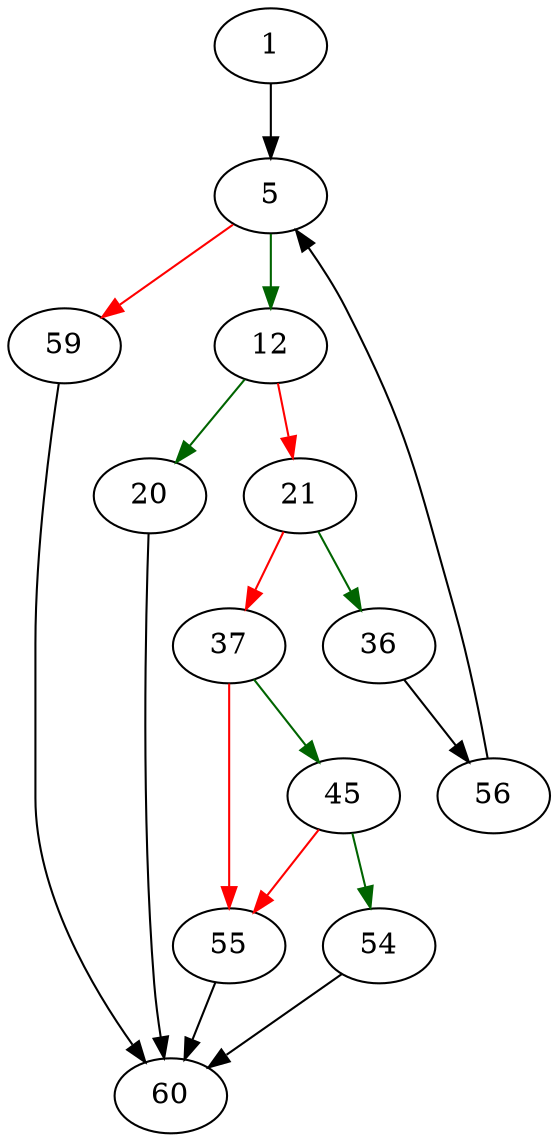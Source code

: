 strict digraph "wsToEol" {
	// Node definitions.
	1 [entry=true];
	5;
	12;
	59;
	20;
	21;
	60;
	36;
	37;
	56;
	45;
	55;
	54;

	// Edge definitions.
	1 -> 5;
	5 -> 12 [
		color=darkgreen
		cond=true
	];
	5 -> 59 [
		color=red
		cond=false
	];
	12 -> 20 [
		color=darkgreen
		cond=true
	];
	12 -> 21 [
		color=red
		cond=false
	];
	59 -> 60;
	20 -> 60;
	21 -> 36 [
		color=darkgreen
		cond=true
	];
	21 -> 37 [
		color=red
		cond=false
	];
	36 -> 56;
	37 -> 45 [
		color=darkgreen
		cond=true
	];
	37 -> 55 [
		color=red
		cond=false
	];
	56 -> 5;
	45 -> 55 [
		color=red
		cond=false
	];
	45 -> 54 [
		color=darkgreen
		cond=true
	];
	55 -> 60;
	54 -> 60;
}